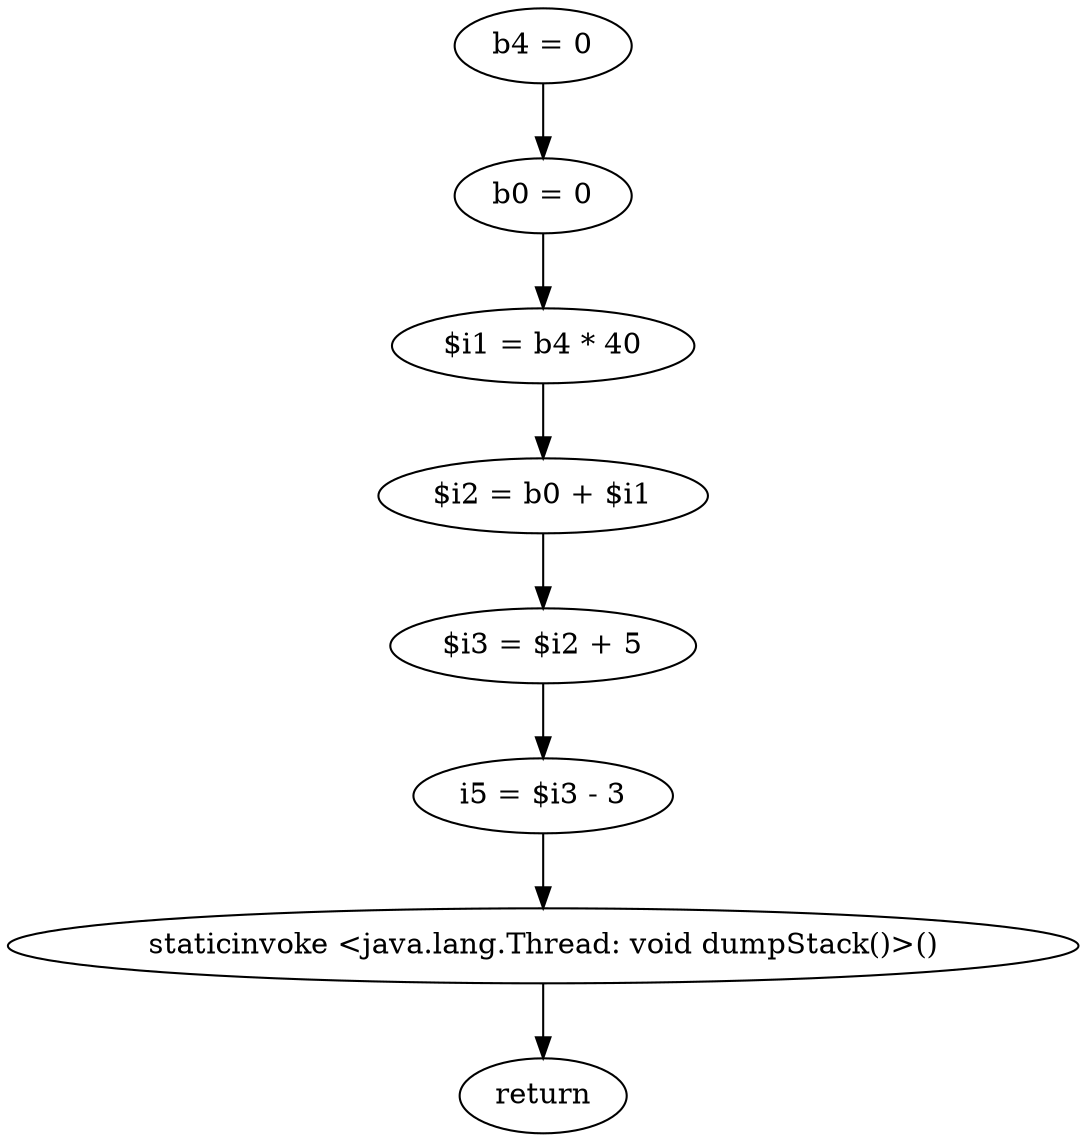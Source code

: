 digraph "unitGraph" {
    "b4 = 0"
    "b0 = 0"
    "$i1 = b4 * 40"
    "$i2 = b0 + $i1"
    "$i3 = $i2 + 5"
    "i5 = $i3 - 3"
    "staticinvoke <java.lang.Thread: void dumpStack()>()"
    "return"
    "b4 = 0"->"b0 = 0";
    "b0 = 0"->"$i1 = b4 * 40";
    "$i1 = b4 * 40"->"$i2 = b0 + $i1";
    "$i2 = b0 + $i1"->"$i3 = $i2 + 5";
    "$i3 = $i2 + 5"->"i5 = $i3 - 3";
    "i5 = $i3 - 3"->"staticinvoke <java.lang.Thread: void dumpStack()>()";
    "staticinvoke <java.lang.Thread: void dumpStack()>()"->"return";
}
